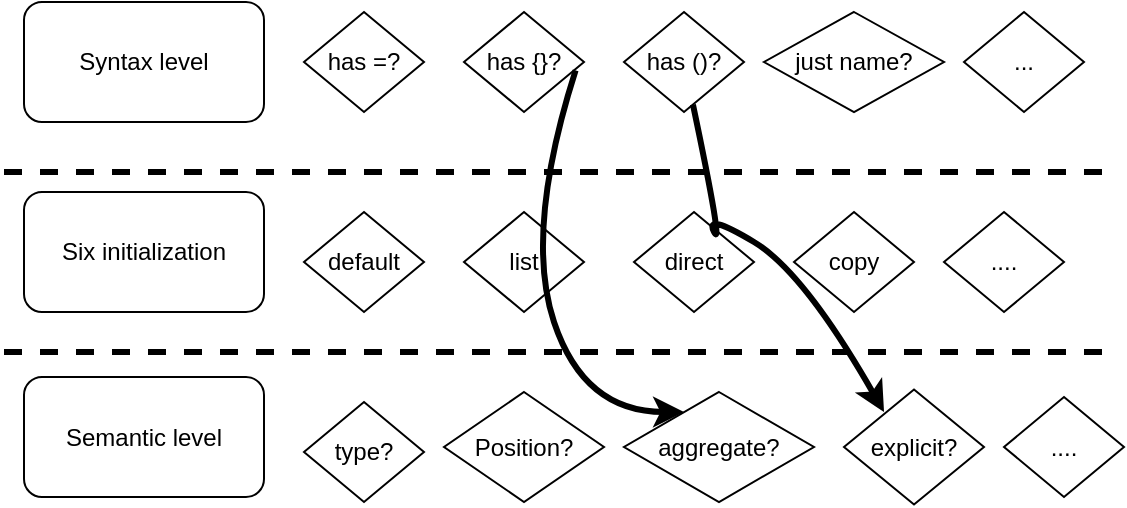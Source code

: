 <mxfile version="17.4.6" type="device"><diagram id="MsFpbLkZczSqjsmhUEeM" name="Page-1"><mxGraphModel dx="1177" dy="458" grid="1" gridSize="10" guides="1" tooltips="1" connect="1" arrows="1" fold="1" page="1" pageScale="1" pageWidth="850" pageHeight="1100" math="0" shadow="0"><root><mxCell id="0"/><mxCell id="1" parent="0"/><mxCell id="MyhdGycB-Xxe5aj7J45d-1" value="Syntax level" style="rounded=1;whiteSpace=wrap;html=1;" vertex="1" parent="1"><mxGeometry x="120" y="115" width="120" height="60" as="geometry"/></mxCell><mxCell id="MyhdGycB-Xxe5aj7J45d-2" value="Six initialization" style="rounded=1;whiteSpace=wrap;html=1;" vertex="1" parent="1"><mxGeometry x="120" y="210" width="120" height="60" as="geometry"/></mxCell><mxCell id="MyhdGycB-Xxe5aj7J45d-3" value="Semantic level" style="rounded=1;whiteSpace=wrap;html=1;" vertex="1" parent="1"><mxGeometry x="120" y="302.5" width="120" height="60" as="geometry"/></mxCell><mxCell id="MyhdGycB-Xxe5aj7J45d-4" value="has =?" style="rhombus;whiteSpace=wrap;html=1;" vertex="1" parent="1"><mxGeometry x="260" y="120" width="60" height="50" as="geometry"/></mxCell><mxCell id="MyhdGycB-Xxe5aj7J45d-5" value="has {}?" style="rhombus;whiteSpace=wrap;html=1;" vertex="1" parent="1"><mxGeometry x="340" y="120" width="60" height="50" as="geometry"/></mxCell><mxCell id="MyhdGycB-Xxe5aj7J45d-6" value="has ()?" style="rhombus;whiteSpace=wrap;html=1;" vertex="1" parent="1"><mxGeometry x="420" y="120" width="60" height="50" as="geometry"/></mxCell><mxCell id="MyhdGycB-Xxe5aj7J45d-7" value="just name?" style="rhombus;whiteSpace=wrap;html=1;" vertex="1" parent="1"><mxGeometry x="490" y="120" width="90" height="50" as="geometry"/></mxCell><mxCell id="MyhdGycB-Xxe5aj7J45d-8" value="..." style="rhombus;whiteSpace=wrap;html=1;" vertex="1" parent="1"><mxGeometry x="590" y="120" width="60" height="50" as="geometry"/></mxCell><mxCell id="MyhdGycB-Xxe5aj7J45d-9" value="" style="endArrow=none;dashed=1;html=1;rounded=0;strokeWidth=3;" edge="1" parent="1"><mxGeometry width="50" height="50" relative="1" as="geometry"><mxPoint x="110" y="200" as="sourcePoint"/><mxPoint x="660" y="200" as="targetPoint"/></mxGeometry></mxCell><mxCell id="MyhdGycB-Xxe5aj7J45d-10" value="" style="endArrow=none;dashed=1;html=1;rounded=0;strokeWidth=3;" edge="1" parent="1"><mxGeometry width="50" height="50" relative="1" as="geometry"><mxPoint x="110" y="290" as="sourcePoint"/><mxPoint x="660" y="290" as="targetPoint"/></mxGeometry></mxCell><mxCell id="MyhdGycB-Xxe5aj7J45d-11" value="default" style="rhombus;whiteSpace=wrap;html=1;" vertex="1" parent="1"><mxGeometry x="260" y="220" width="60" height="50" as="geometry"/></mxCell><mxCell id="MyhdGycB-Xxe5aj7J45d-12" value="list" style="rhombus;whiteSpace=wrap;html=1;" vertex="1" parent="1"><mxGeometry x="340" y="220" width="60" height="50" as="geometry"/></mxCell><mxCell id="MyhdGycB-Xxe5aj7J45d-13" value="copy" style="rhombus;whiteSpace=wrap;html=1;" vertex="1" parent="1"><mxGeometry x="505" y="220" width="60" height="50" as="geometry"/></mxCell><mxCell id="MyhdGycB-Xxe5aj7J45d-14" value="direct" style="rhombus;whiteSpace=wrap;html=1;" vertex="1" parent="1"><mxGeometry x="425" y="220" width="60" height="50" as="geometry"/></mxCell><mxCell id="MyhdGycB-Xxe5aj7J45d-15" value="...." style="rhombus;whiteSpace=wrap;html=1;" vertex="1" parent="1"><mxGeometry x="580" y="220" width="60" height="50" as="geometry"/></mxCell><mxCell id="MyhdGycB-Xxe5aj7J45d-16" value="type?" style="rhombus;whiteSpace=wrap;html=1;" vertex="1" parent="1"><mxGeometry x="260" y="315" width="60" height="50" as="geometry"/></mxCell><mxCell id="MyhdGycB-Xxe5aj7J45d-17" value="Position?" style="rhombus;whiteSpace=wrap;html=1;" vertex="1" parent="1"><mxGeometry x="330" y="310" width="80" height="55" as="geometry"/></mxCell><mxCell id="MyhdGycB-Xxe5aj7J45d-18" value="explicit?" style="rhombus;whiteSpace=wrap;html=1;" vertex="1" parent="1"><mxGeometry x="530" y="308.75" width="70" height="57.5" as="geometry"/></mxCell><mxCell id="MyhdGycB-Xxe5aj7J45d-19" value="aggregate?" style="rhombus;whiteSpace=wrap;html=1;" vertex="1" parent="1"><mxGeometry x="420" y="310" width="95" height="55" as="geometry"/></mxCell><mxCell id="MyhdGycB-Xxe5aj7J45d-20" value="...." style="rhombus;whiteSpace=wrap;html=1;" vertex="1" parent="1"><mxGeometry x="610" y="312.5" width="60" height="50" as="geometry"/></mxCell><mxCell id="MyhdGycB-Xxe5aj7J45d-24" value="" style="curved=1;endArrow=classic;html=1;rounded=0;strokeWidth=3;entryX=0.286;entryY=0.196;entryDx=0;entryDy=0;entryPerimeter=0;" edge="1" parent="1" source="MyhdGycB-Xxe5aj7J45d-6" target="MyhdGycB-Xxe5aj7J45d-18"><mxGeometry width="50" height="50" relative="1" as="geometry"><mxPoint x="420" y="240" as="sourcePoint"/><mxPoint x="470" y="190" as="targetPoint"/><Array as="points"><mxPoint x="470" y="240"/><mxPoint x="460" y="220"/><mxPoint x="510" y="250"/></Array></mxGeometry></mxCell><mxCell id="MyhdGycB-Xxe5aj7J45d-26" value="" style="curved=1;endArrow=classic;html=1;rounded=0;strokeWidth=3;exitX=0.93;exitY=0.584;exitDx=0;exitDy=0;exitPerimeter=0;" edge="1" parent="1" source="MyhdGycB-Xxe5aj7J45d-5"><mxGeometry width="50" height="50" relative="1" as="geometry"><mxPoint x="400" y="370" as="sourcePoint"/><mxPoint x="450" y="320" as="targetPoint"/><Array as="points"><mxPoint x="370" y="230"/><mxPoint x="400" y="320"/></Array></mxGeometry></mxCell></root></mxGraphModel></diagram></mxfile>